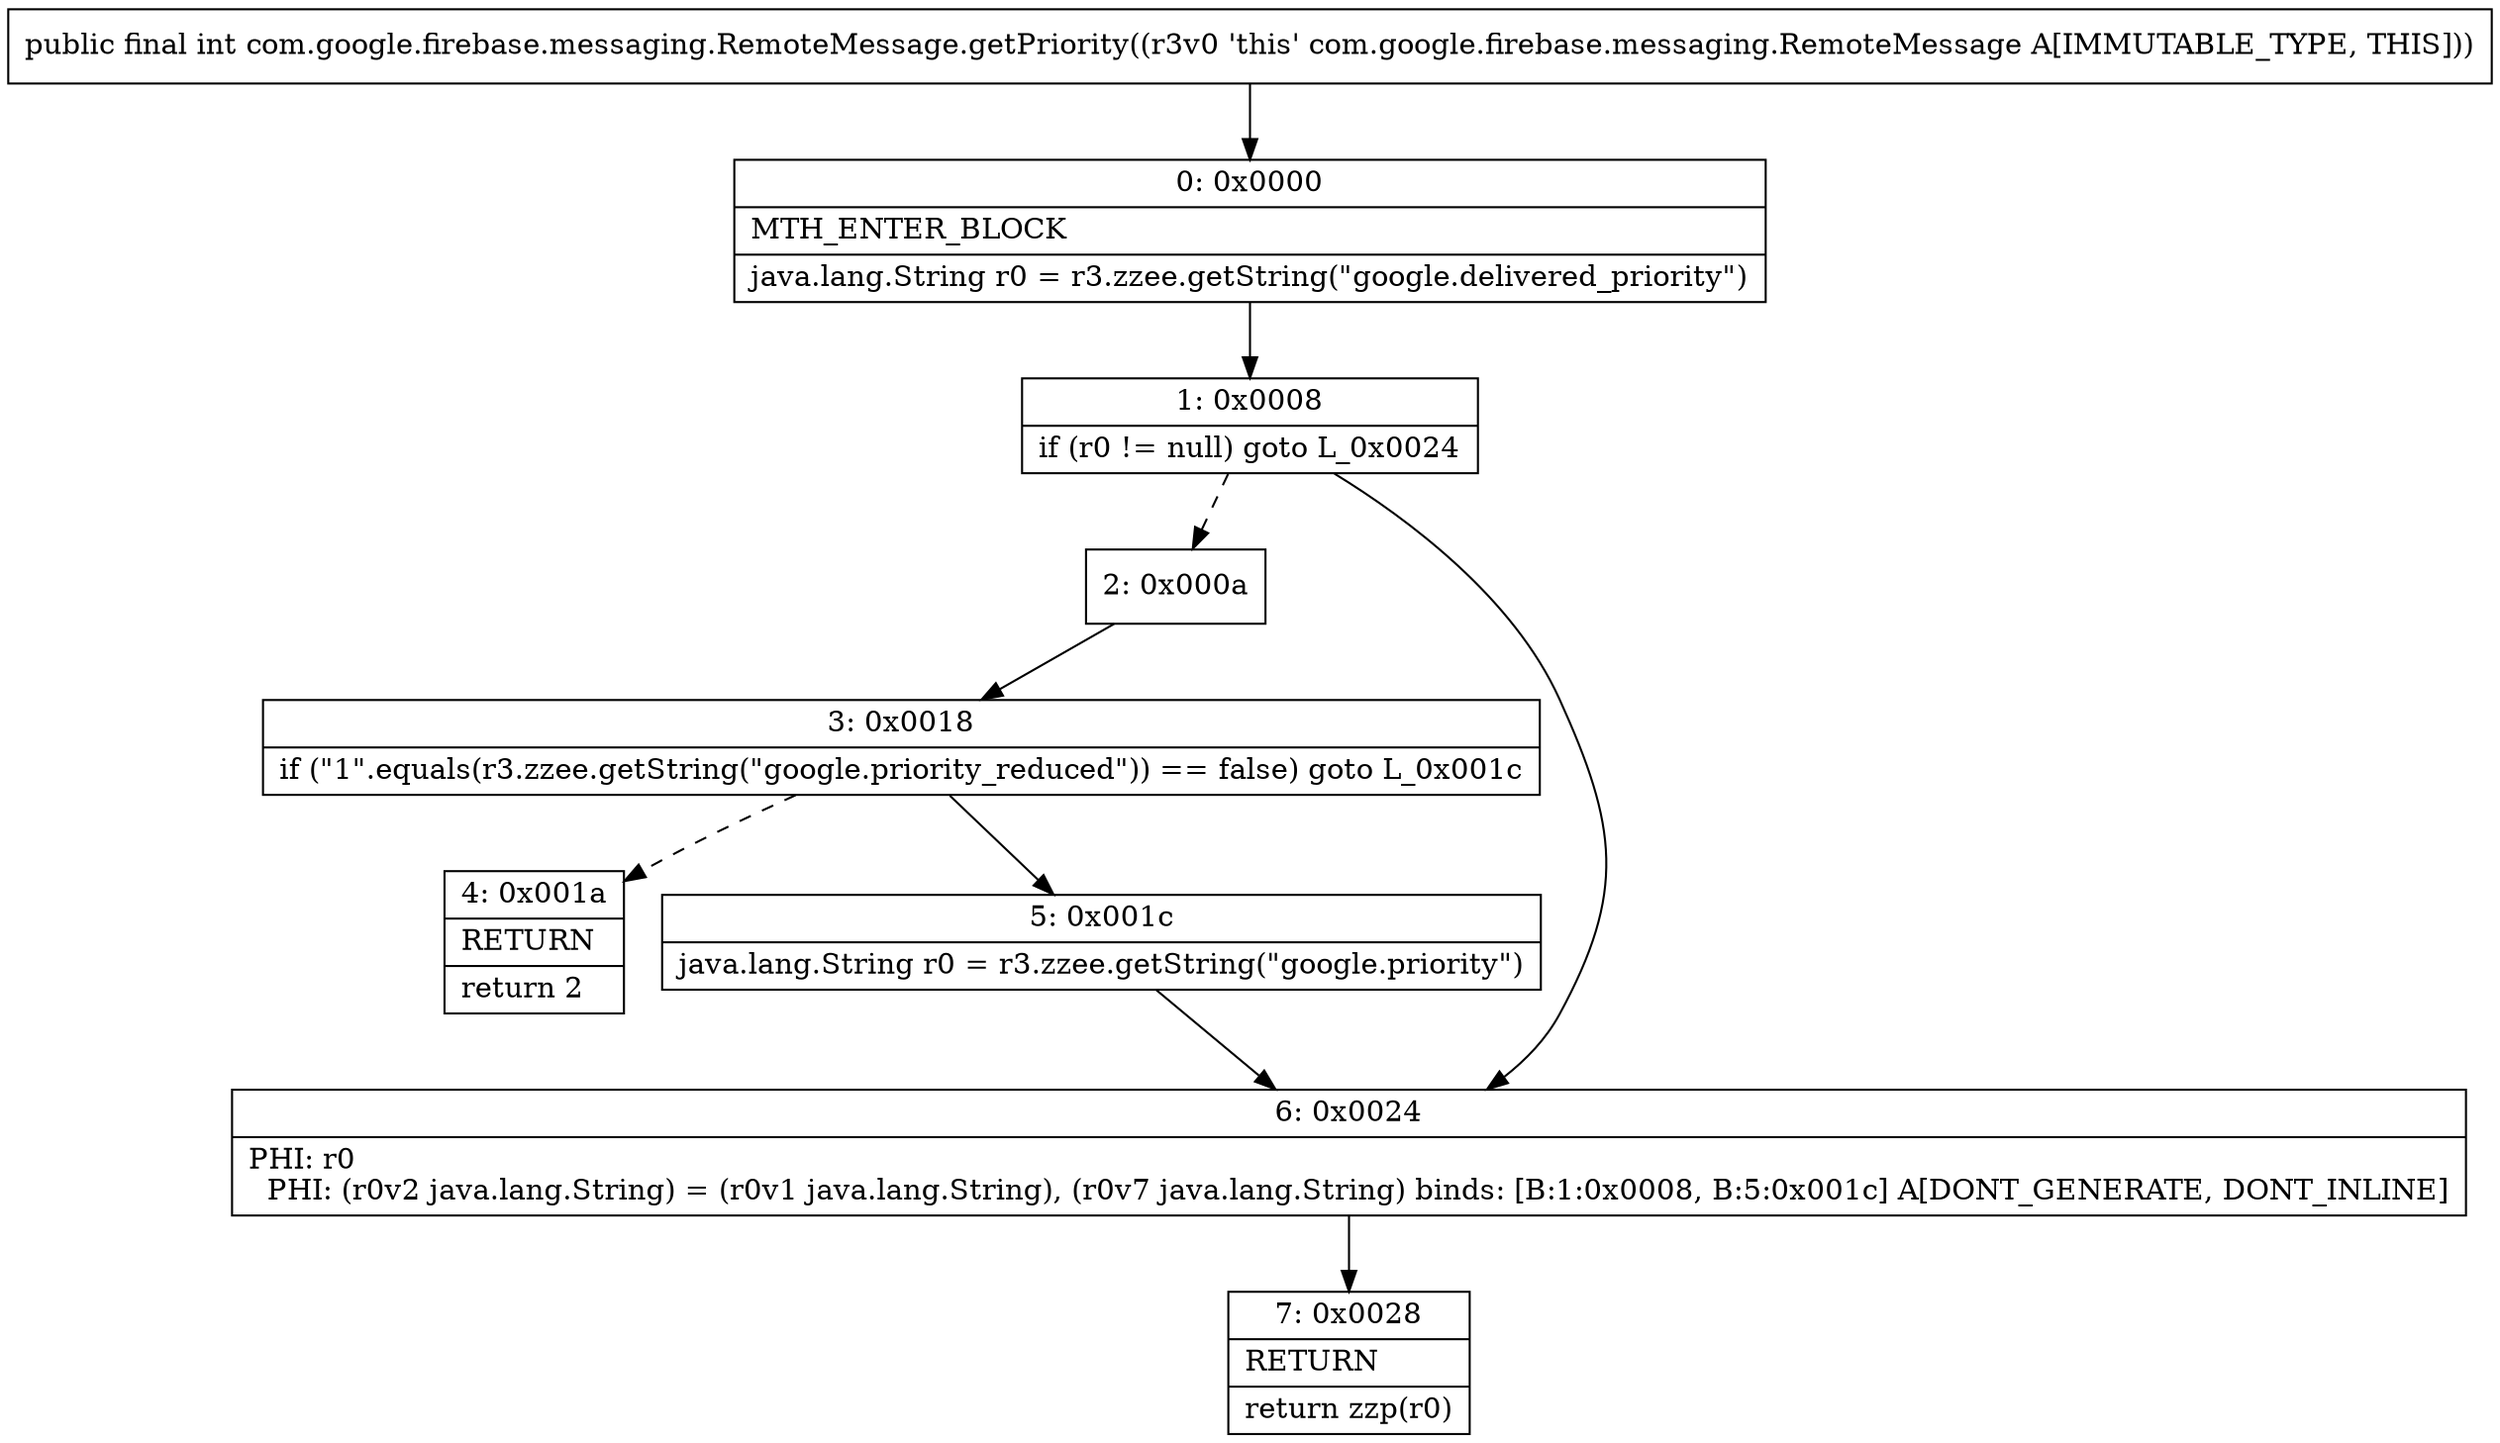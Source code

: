 digraph "CFG forcom.google.firebase.messaging.RemoteMessage.getPriority()I" {
Node_0 [shape=record,label="{0\:\ 0x0000|MTH_ENTER_BLOCK\l|java.lang.String r0 = r3.zzee.getString(\"google.delivered_priority\")\l}"];
Node_1 [shape=record,label="{1\:\ 0x0008|if (r0 != null) goto L_0x0024\l}"];
Node_2 [shape=record,label="{2\:\ 0x000a}"];
Node_3 [shape=record,label="{3\:\ 0x0018|if (\"1\".equals(r3.zzee.getString(\"google.priority_reduced\")) == false) goto L_0x001c\l}"];
Node_4 [shape=record,label="{4\:\ 0x001a|RETURN\l|return 2\l}"];
Node_5 [shape=record,label="{5\:\ 0x001c|java.lang.String r0 = r3.zzee.getString(\"google.priority\")\l}"];
Node_6 [shape=record,label="{6\:\ 0x0024|PHI: r0 \l  PHI: (r0v2 java.lang.String) = (r0v1 java.lang.String), (r0v7 java.lang.String) binds: [B:1:0x0008, B:5:0x001c] A[DONT_GENERATE, DONT_INLINE]\l}"];
Node_7 [shape=record,label="{7\:\ 0x0028|RETURN\l|return zzp(r0)\l}"];
MethodNode[shape=record,label="{public final int com.google.firebase.messaging.RemoteMessage.getPriority((r3v0 'this' com.google.firebase.messaging.RemoteMessage A[IMMUTABLE_TYPE, THIS])) }"];
MethodNode -> Node_0;
Node_0 -> Node_1;
Node_1 -> Node_2[style=dashed];
Node_1 -> Node_6;
Node_2 -> Node_3;
Node_3 -> Node_4[style=dashed];
Node_3 -> Node_5;
Node_5 -> Node_6;
Node_6 -> Node_7;
}

